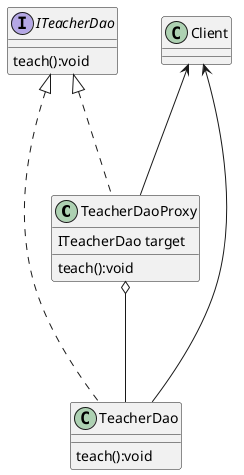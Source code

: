 @startuml

class TeacherDaoProxy{
    ITeacherDao target
    teach():void
}
class TeacherDao{
    teach():void
}
interface ITeacherDao{
    teach():void
}
class Client

ITeacherDao <|...TeacherDao
ITeacherDao <|...TeacherDaoProxy
TeacherDaoProxy o---TeacherDao

Client<---TeacherDao
Client<---TeacherDaoProxy

@enduml